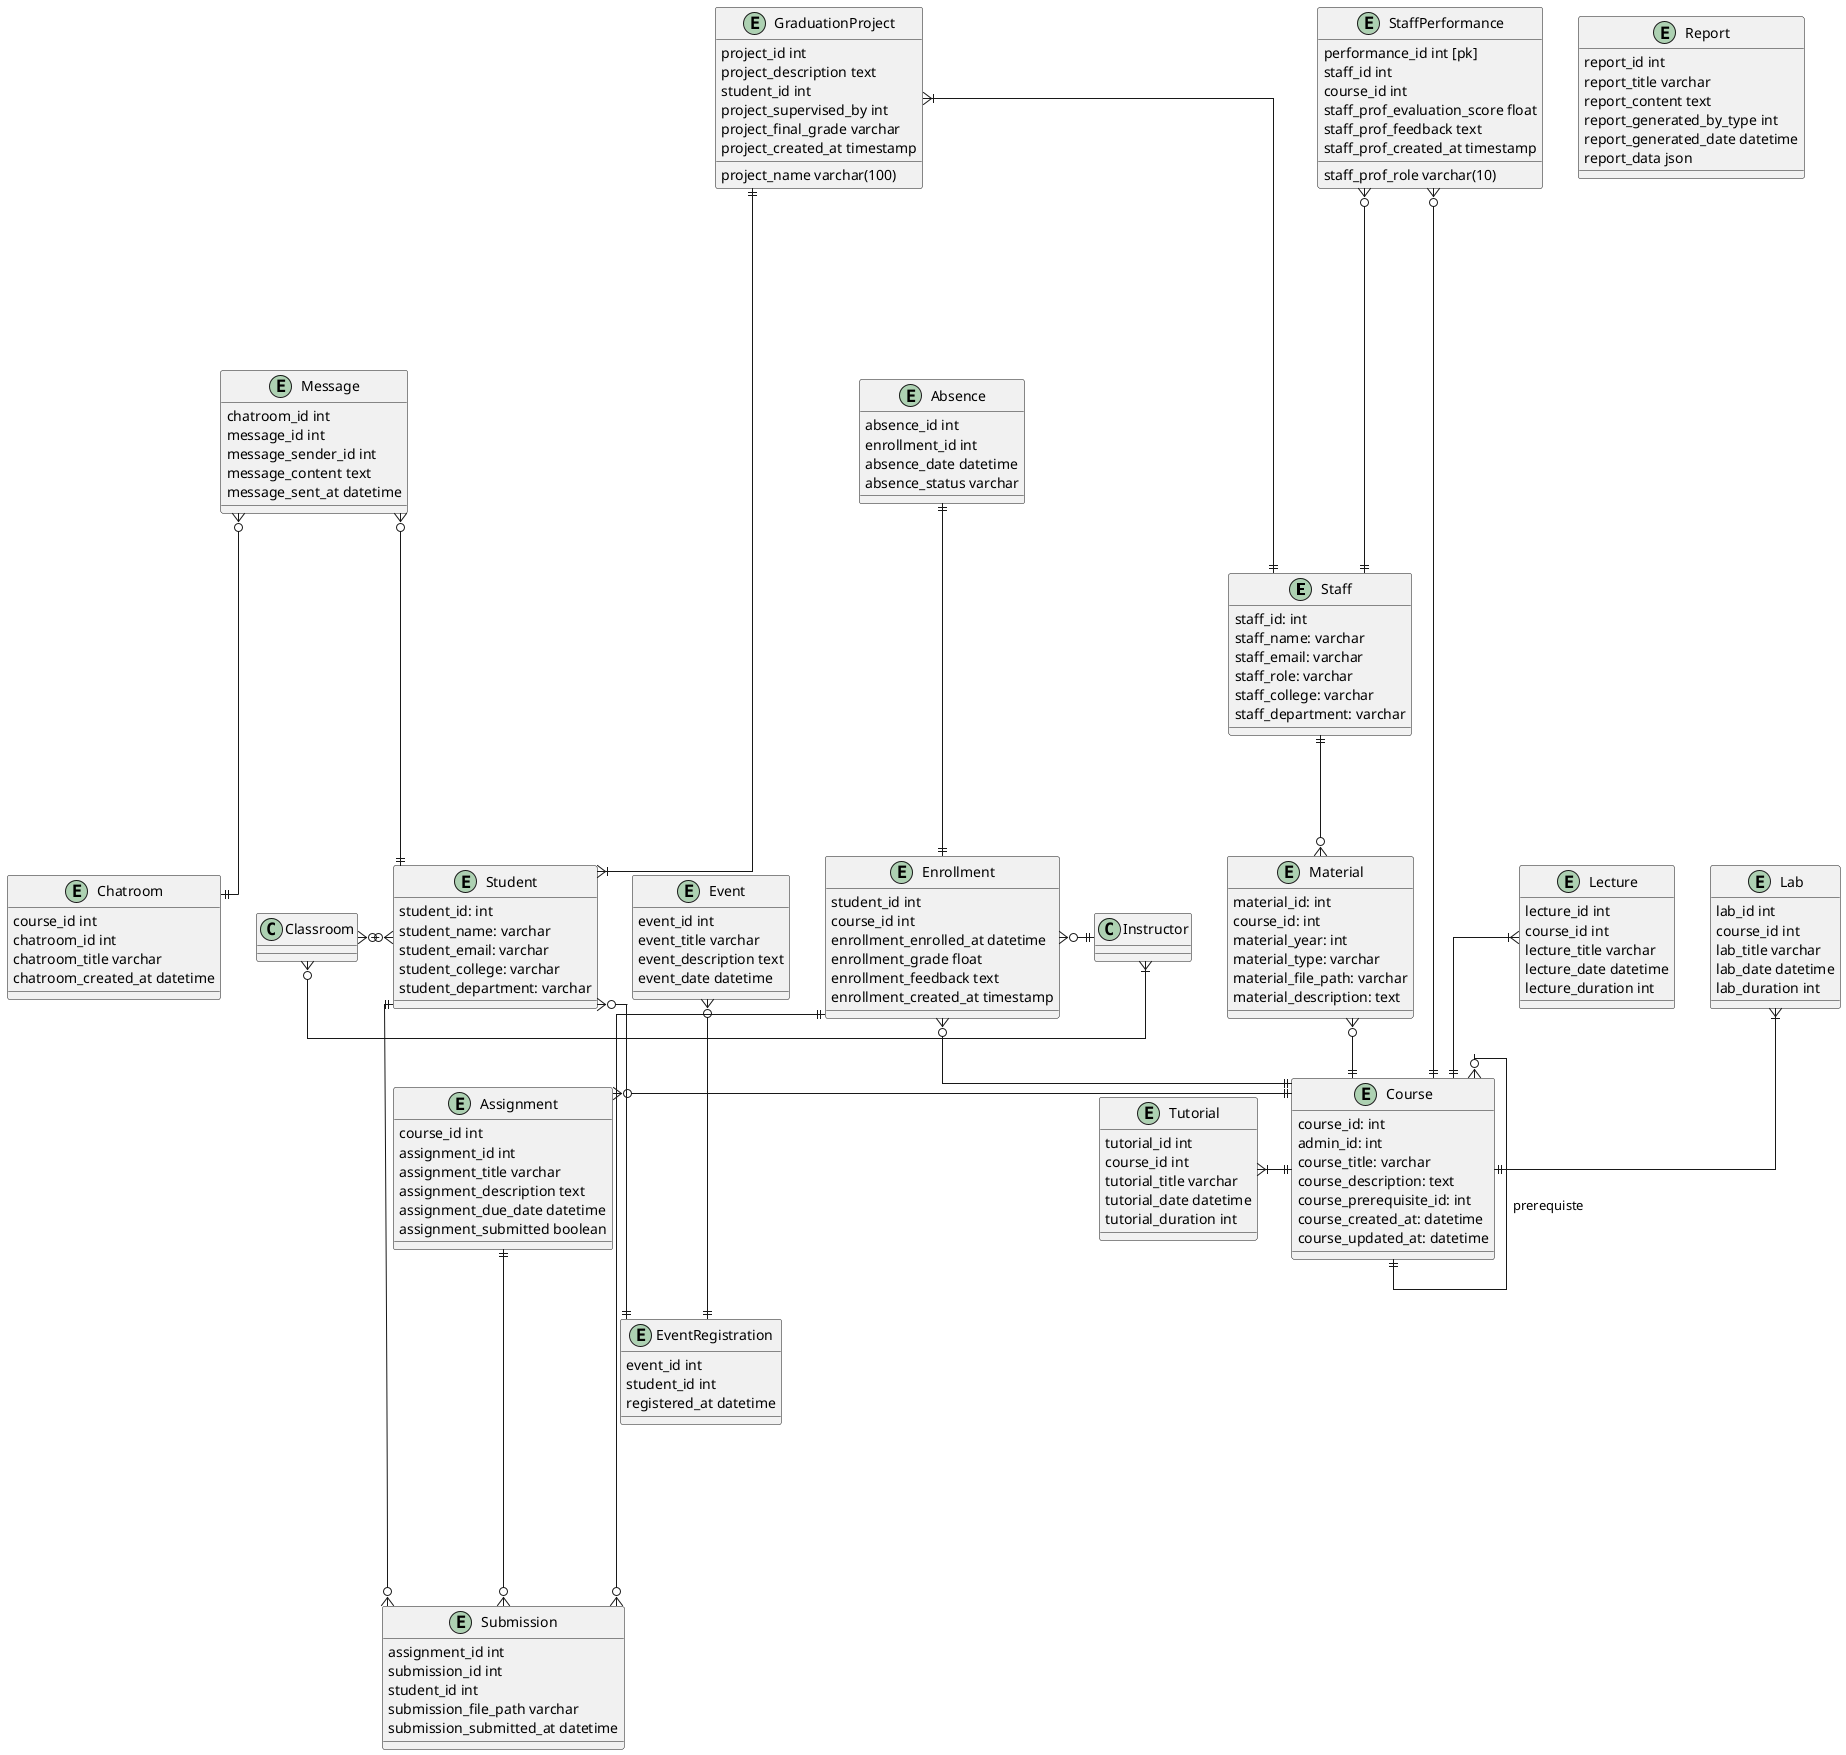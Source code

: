@startuml

entity Staff {
    staff_id: int 
    staff_name: varchar
    staff_email: varchar 
    staff_role: varchar
    staff_college: varchar
    staff_department: varchar
}

entity Student {
    student_id: int 
    student_name: varchar
    student_email: varchar 
    student_college: varchar
    student_department: varchar
}

entity Course {
    course_id: int 
    admin_id: int 
    course_title: varchar 
    course_description: text 
    course_prerequisite_id: int 
    course_created_at: datetime 
    course_updated_at: datetime 
}

entity Material {
    material_id: int  
    course_id: int 
    material_year: int 
    material_type: varchar 
    material_file_path: varchar 
    material_description: text 
}

entity Lecture {
    lecture_id int  
    course_id int 
    lecture_title varchar 
    lecture_date datetime 
    lecture_duration int 
}

entity Lab {
    lab_id int  
    course_id int 
    lab_title varchar 
    lab_date datetime 
    lab_duration int 
}

entity Tutorial {
    tutorial_id int  
    course_id int 
    tutorial_title varchar 
    tutorial_date datetime 
    tutorial_duration int 
}

entity Assignment {
    course_id int 
    assignment_id int  
    assignment_title varchar 
    assignment_description text 
    assignment_due_date datetime 
    assignment_submitted boolean 
}

entity Absence {
    absence_id int 
    enrollment_id int
    absence_date datetime
    absence_status varchar 
}

entity Event {
    event_id int 
    event_title varchar
    event_description text
    event_date datetime
    ' event_created_by int TODO: Is that an admin's ID ?
}

entity Enrollment {
    student_id int 
    course_id int 
    enrollment_enrolled_at datetime
    enrollment_grade float
    enrollment_feedback text
    enrollment_created_at timestamp 
}

entity Chatroom {
    course_id int 
    chatroom_id int 
    chatroom_title varchar 
    chatroom_created_at datetime
}

entity Message {
    chatroom_id int 
    message_id int 
    message_sender_id int 
    message_content text
    message_sent_at datetime
}

entity Submission {
    assignment_id int 
    submission_id int 
    student_id int 
    submission_file_path varchar
    submission_submitted_at datetime
}


entity EventRegistration {
    event_id int 
    student_id int 
    registered_at datetime
}

entity StaffPerformance {
    performance_id int [pk]
    staff_id int 
    course_id int 
    ' Professor, TA
    staff_prof_role varchar(10) 
    ' e.g., based on student feedback or other metrics
    staff_prof_evaluation_score float 
    staff_prof_feedback text
    staff_prof_created_at timestamp 
}

entity Report {
    report_id int 
    report_title varchar
    report_content text
    ' 0 for student, 1 for staff
    report_generated_by_type int
    ' This requires a specialisation hierarchy
    ' report_generated_by_id int [ref: > Staff.id, ref: > Student.id]// Refers to either student_id or staff_id based on type
    report_generated_date datetime
    report_data json
}

entity GraduationProject {
    project_id int 
    project_name varchar(100)
    project_description text
    student_id int 
    project_supervised_by int 
    project_final_grade varchar
    project_created_at timestamp 
}


' TODO: Decide on that
' entity Timetable {
'     timetable_id int 
'     course_id int [ref: < Course.id]
'     instructor_id int [ref: < Staff.id]
'     room_id int [ref: < Rooms.room_id]
'     timeslot_id int [ref: < Timeslots.timeslot_id]
'     timetable_section_id int
'     timetable_created_at timestamp 
' }
' 
' Table Timeslots {
' timeslot_id int [pk]
' start_time time
'     end_time time
'     day varchar(10) // Monday, Tuesday, etc.
' }
' 
' Table Rooms {
' room_id int [pk]
' room_name varchar(50)
' capacity int
' equipment json
' }

skinparam linetype ortho

Course }o---|| Course: prerequiste 
Classroom }o-o{ Student
Classroom }o-|{ Instructor
Enrollment }o-|| Instructor
Enrollment }o-|| Course
Assignment }o-|| Course
Tutorial }|-|| Course
Lab }|--|| Course
Lecture }|--|| Course
Material }o--|| Course
Staff ||---o{ Material
Message }o----|| Student
Message }o----|| Chatroom
Event }o---|| EventRegistration
Student }o---|| EventRegistration
Absence ||----|| Enrollment
Student ||-----o{ Submission
Assignment ||-----o{ Submission
Enrollment ||------o{ Submission
GraduationProject ||-----|{ Student
GraduationProject }|-----|| Staff
StaffPerformance }o-----|| Staff
StaffPerformance }o-----|| Course

@enduml
